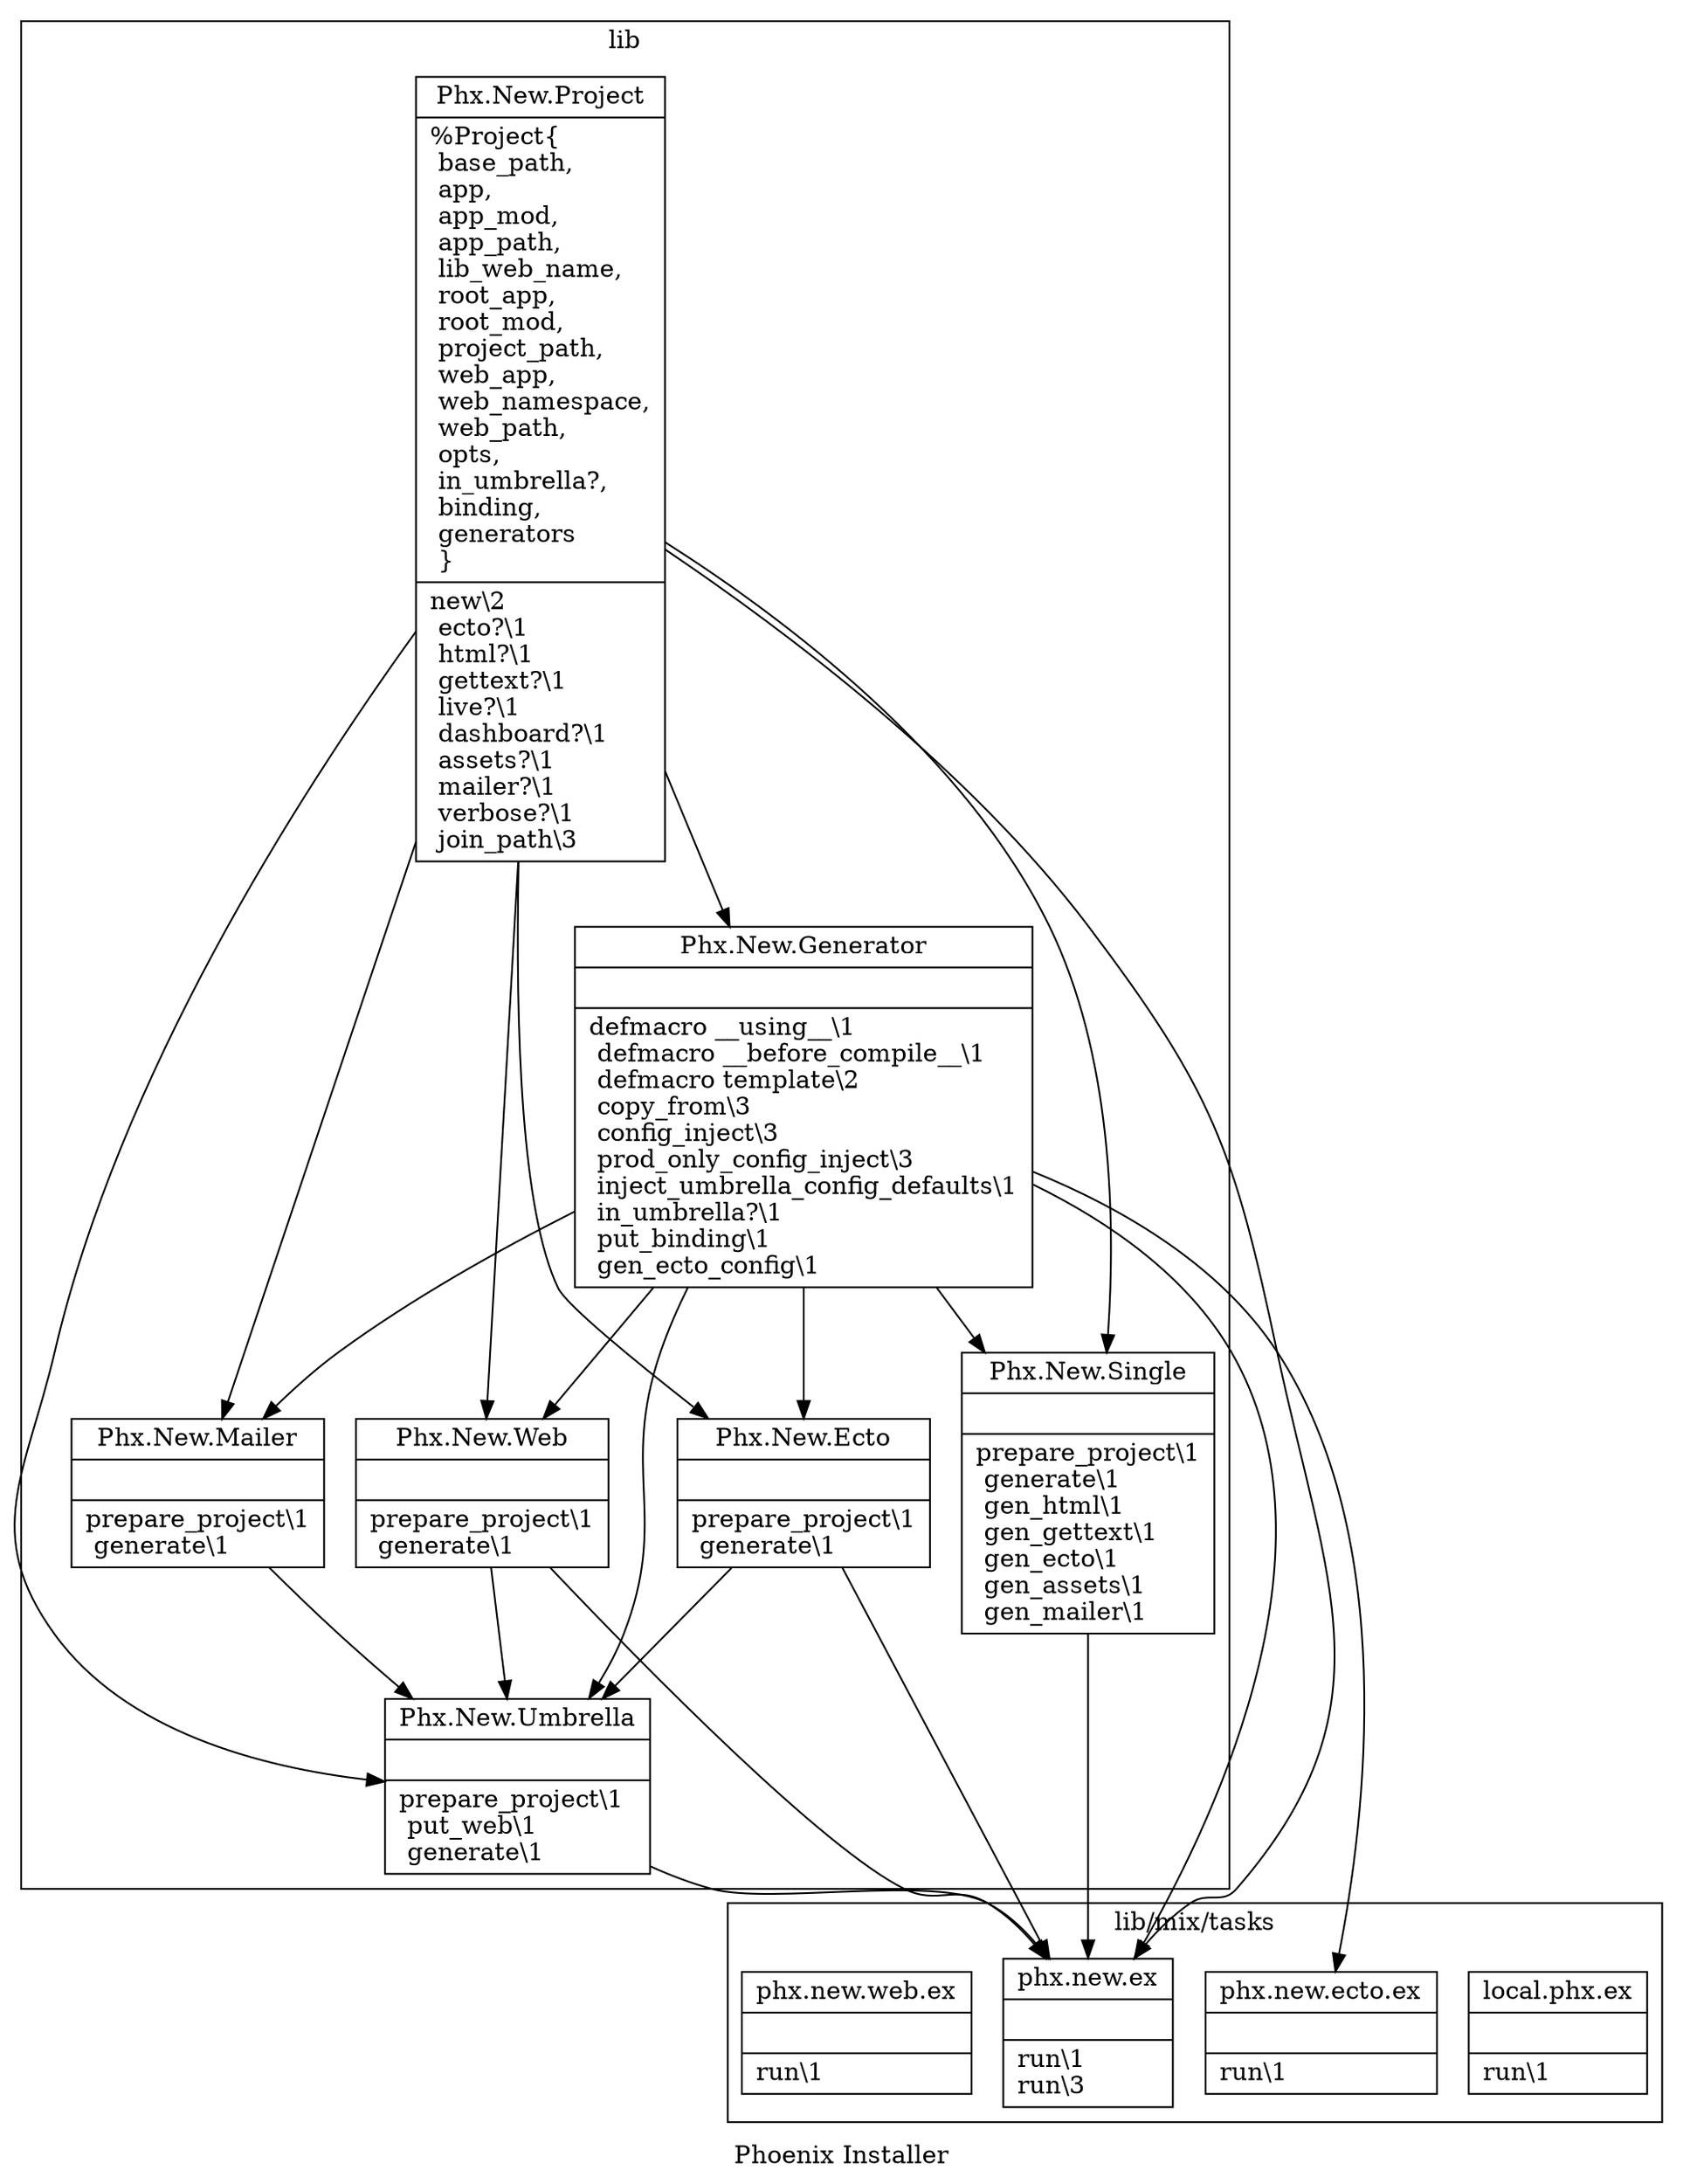 digraph installer {

  graph [
    label="Phoenix Installer"
  ]

  node [
    shape=record
  ]

  subgraph cluster_mix {
    label="lib/mix/tasks"

    local_phx [label="{local.phx.ex||run\\1\l}"]  
    phx_new [label="{phx.new.ex||run\\1\lrun\\3\l}"]
    phx_new_ecto [label="{phx.new.ecto.ex||run\\1\l}"]  
    phx_new_web [label="{phx.new.web.ex||run\\1\l}"]
  }

  subgraph cluster_lib {
    label="lib"

    generator [label="{
      Phx.New.Generator||
      defmacro __using__\\1\l
      defmacro __before_compile__\\1\l
      defmacro template\\2\l
      copy_from\\3\l
      config_inject\\3\l
      prod_only_config_inject\\3\l
      inject_umbrella_config_defaults\\1\l
      in_umbrella?\\1\l
      put_binding\\1\l
      gen_ecto_config\\1\l
    }"]
    project [nojustify=false label="{
      Phx.New.Project|
      %Project\{\l
        base_path,\l
        app,\l
        app_mod,\l
        app_path,\l
        lib_web_name,\l
        root_app,\l
        root_mod,\l
        project_path,\l
        web_app,\l
        web_namespace,\l
        web_path,\l
        opts,\l
        in_umbrella?,\l
        binding,\l
        generators\l
      \}\l|
      new\\2\l
      ecto?\\1\l
      html?\\1\l
      gettext?\\1\l
      live?\\1\l
      dashboard?\\1\l
      assets?\\1\l
      mailer?\\1\l
      verbose?\\1\l
      join_path\\3\l
    }"]
    single [label="{Phx.New.Single||
      prepare_project\\1\l
      generate\\1\l
      gen_html\\1\l
      gen_gettext\\1\l
      gen_ecto\\1\l
      gen_assets\\1\l
      gen_mailer\\1\l
    }"]
    umbrella [label="{Phx.New.Umbrella||
      prepare_project\\1\l
      put_web\\1\l
      generate\\1\l
    }"]
    ecto [label="{Phx.New.Ecto||
      prepare_project\\1\l
      generate\\1\l
    }"]
    mailer [label="{Phx.New.Mailer||
      prepare_project\\1\l
      generate\\1\l
    }"]
    web [label="{Phx.New.Web||
      prepare_project\\1\l
      generate\\1\l
    }"]

    // { rank=same project generator }
    // { rank=single umbrella ecto mailer web }
  }

  generator -> single
  project -> single
  project -> generator
  single -> phx_new 
  generator -> phx_new
  project -> phx_new
  umbrella -> phx_new
  web -> phx_new
  ecto -> phx_new

  generator -> phx_new_ecto

  generator -> umbrella
  ecto -> umbrella
  web -> umbrella
  project -> umbrella
  mailer -> umbrella

  generator -> ecto
  project -> ecto

  generator -> mailer
  project -> mailer

  generator -> web
  project -> web

}
